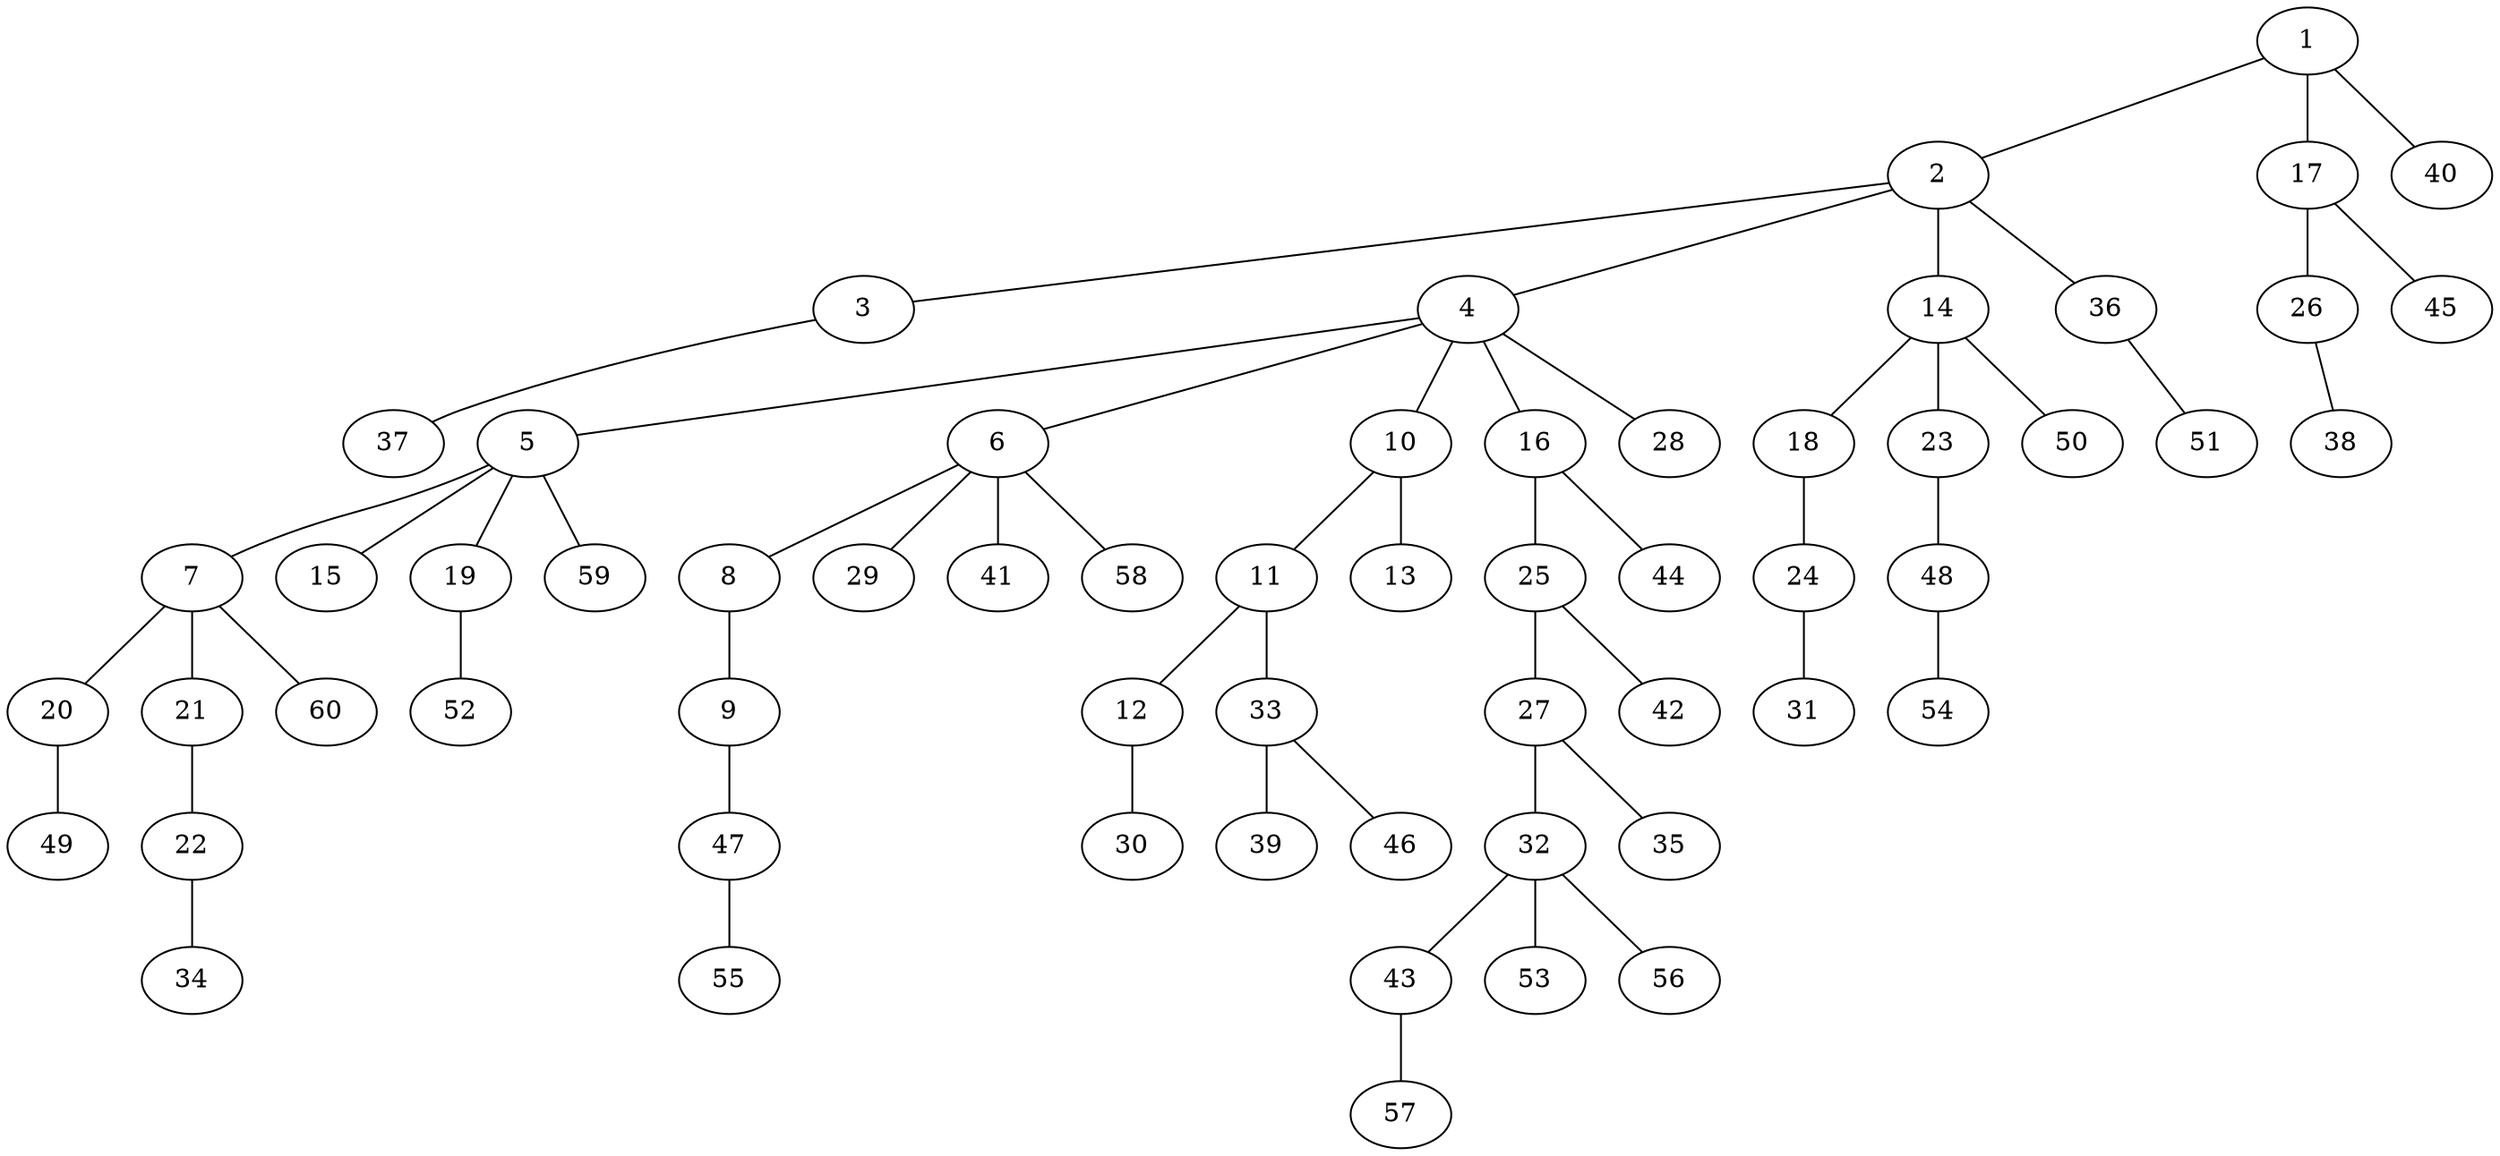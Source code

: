 graph graphname {1--2
1--17
1--40
2--3
2--4
2--14
2--36
3--37
4--5
4--6
4--10
4--16
4--28
5--7
5--15
5--19
5--59
6--8
6--29
6--41
6--58
7--20
7--21
7--60
8--9
9--47
10--11
10--13
11--12
11--33
12--30
14--18
14--23
14--50
16--25
16--44
17--26
17--45
18--24
19--52
20--49
21--22
22--34
23--48
24--31
25--27
25--42
26--38
27--32
27--35
32--43
32--53
32--56
33--39
33--46
36--51
43--57
47--55
48--54
}